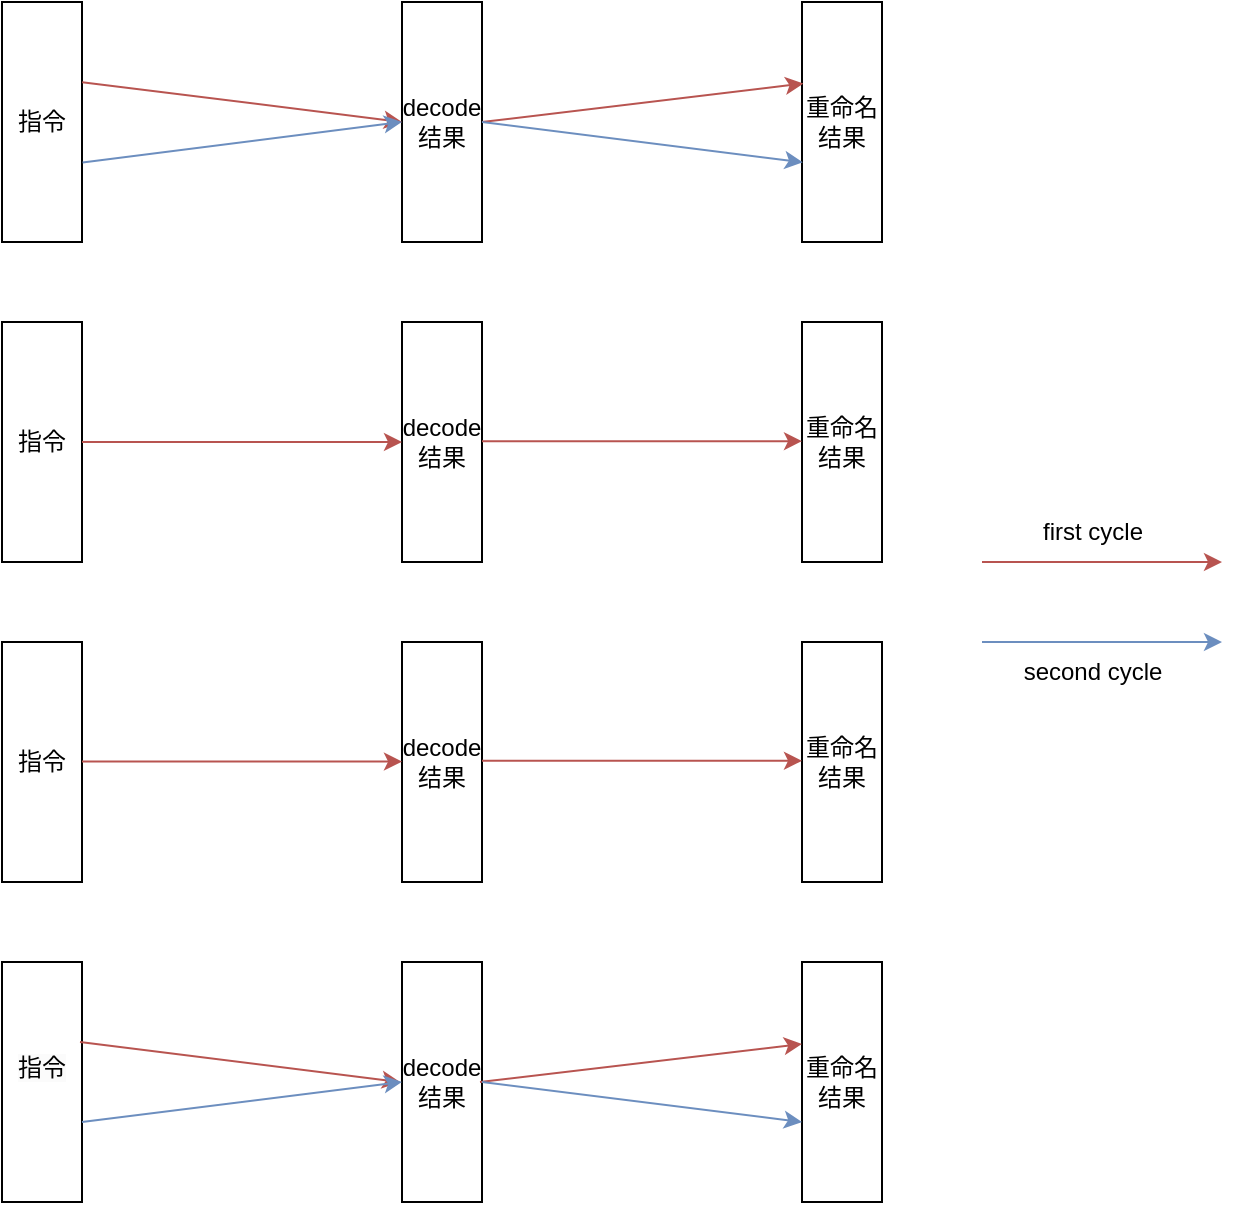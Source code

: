 <mxfile version="24.7.5">
  <diagram name="第 1 页" id="-BmZ_AtnKFOc5Iq_E0SD">
    <mxGraphModel dx="795" dy="604" grid="1" gridSize="10" guides="1" tooltips="1" connect="1" arrows="1" fold="1" page="1" pageScale="1" pageWidth="1654" pageHeight="1169" math="0" shadow="0">
      <root>
        <mxCell id="0" />
        <mxCell id="1" parent="0" />
        <mxCell id="oeJ0ezk7bfLzXtoCasIx-1" value="指令" style="rounded=0;whiteSpace=wrap;html=1;" vertex="1" parent="1">
          <mxGeometry x="230" y="130" width="40" height="120" as="geometry" />
        </mxCell>
        <mxCell id="oeJ0ezk7bfLzXtoCasIx-2" value="指令" style="rounded=0;whiteSpace=wrap;html=1;" vertex="1" parent="1">
          <mxGeometry x="230" y="290" width="40" height="120" as="geometry" />
        </mxCell>
        <mxCell id="oeJ0ezk7bfLzXtoCasIx-3" value="指令" style="rounded=0;whiteSpace=wrap;html=1;" vertex="1" parent="1">
          <mxGeometry x="230" y="450" width="40" height="120" as="geometry" />
        </mxCell>
        <mxCell id="oeJ0ezk7bfLzXtoCasIx-4" value="&#xa;&lt;span style=&quot;color: rgb(0, 0, 0); font-family: Helvetica; font-size: 12px; font-style: normal; font-variant-ligatures: normal; font-variant-caps: normal; font-weight: 400; letter-spacing: normal; orphans: 2; text-align: center; text-indent: 0px; text-transform: none; widows: 2; word-spacing: 0px; -webkit-text-stroke-width: 0px; white-space: normal; background-color: rgb(251, 251, 251); text-decoration-thickness: initial; text-decoration-style: initial; text-decoration-color: initial; display: inline !important; float: none;&quot;&gt;指令&lt;/span&gt;&#xa;&#xa;" style="rounded=0;whiteSpace=wrap;html=1;" vertex="1" parent="1">
          <mxGeometry x="230" y="610" width="40" height="120" as="geometry" />
        </mxCell>
        <mxCell id="oeJ0ezk7bfLzXtoCasIx-6" value="decode&lt;br&gt;结果" style="rounded=0;whiteSpace=wrap;html=1;" vertex="1" parent="1">
          <mxGeometry x="430" y="130" width="40" height="120" as="geometry" />
        </mxCell>
        <mxCell id="oeJ0ezk7bfLzXtoCasIx-7" value="decode&lt;br&gt;结果" style="rounded=0;whiteSpace=wrap;html=1;" vertex="1" parent="1">
          <mxGeometry x="430" y="290" width="40" height="120" as="geometry" />
        </mxCell>
        <mxCell id="oeJ0ezk7bfLzXtoCasIx-8" value="decode&lt;br&gt;结果" style="rounded=0;whiteSpace=wrap;html=1;" vertex="1" parent="1">
          <mxGeometry x="430" y="450" width="40" height="120" as="geometry" />
        </mxCell>
        <mxCell id="oeJ0ezk7bfLzXtoCasIx-9" value="decode&lt;br&gt;结果" style="rounded=0;whiteSpace=wrap;html=1;" vertex="1" parent="1">
          <mxGeometry x="430" y="610" width="40" height="120" as="geometry" />
        </mxCell>
        <mxCell id="oeJ0ezk7bfLzXtoCasIx-10" value="重命名&lt;br&gt;结果" style="rounded=0;whiteSpace=wrap;html=1;" vertex="1" parent="1">
          <mxGeometry x="630" y="130" width="40" height="120" as="geometry" />
        </mxCell>
        <mxCell id="oeJ0ezk7bfLzXtoCasIx-11" value="重命名&lt;br&gt;结果" style="rounded=0;whiteSpace=wrap;html=1;" vertex="1" parent="1">
          <mxGeometry x="630" y="290" width="40" height="120" as="geometry" />
        </mxCell>
        <mxCell id="oeJ0ezk7bfLzXtoCasIx-12" value="重命名&lt;br&gt;结果" style="rounded=0;whiteSpace=wrap;html=1;" vertex="1" parent="1">
          <mxGeometry x="630" y="450" width="40" height="120" as="geometry" />
        </mxCell>
        <mxCell id="oeJ0ezk7bfLzXtoCasIx-13" value="重命名&lt;br&gt;结果" style="rounded=0;whiteSpace=wrap;html=1;" vertex="1" parent="1">
          <mxGeometry x="630" y="610" width="40" height="120" as="geometry" />
        </mxCell>
        <mxCell id="oeJ0ezk7bfLzXtoCasIx-14" value="" style="endArrow=classic;html=1;rounded=0;exitX=1.002;exitY=0.334;exitDx=0;exitDy=0;exitPerimeter=0;entryX=0;entryY=0.5;entryDx=0;entryDy=0;fillColor=#f8cecc;strokeColor=#b85450;" edge="1" parent="1" source="oeJ0ezk7bfLzXtoCasIx-1" target="oeJ0ezk7bfLzXtoCasIx-6">
          <mxGeometry width="50" height="50" relative="1" as="geometry">
            <mxPoint x="570" y="450" as="sourcePoint" />
            <mxPoint x="620" y="400" as="targetPoint" />
          </mxGeometry>
        </mxCell>
        <mxCell id="oeJ0ezk7bfLzXtoCasIx-15" value="" style="endArrow=classic;html=1;rounded=0;exitX=1;exitY=0.5;exitDx=0;exitDy=0;entryX=0.017;entryY=0.34;entryDx=0;entryDy=0;fillColor=#f8cecc;strokeColor=#b85450;entryPerimeter=0;" edge="1" parent="1" source="oeJ0ezk7bfLzXtoCasIx-6" target="oeJ0ezk7bfLzXtoCasIx-10">
          <mxGeometry width="50" height="50" relative="1" as="geometry">
            <mxPoint x="283" y="179" as="sourcePoint" />
            <mxPoint x="440" y="200" as="targetPoint" />
          </mxGeometry>
        </mxCell>
        <mxCell id="oeJ0ezk7bfLzXtoCasIx-16" value="" style="endArrow=classic;html=1;rounded=0;exitX=1.083;exitY=0.322;exitDx=0;exitDy=0;exitPerimeter=0;entryX=0;entryY=0.5;entryDx=0;entryDy=0;fillColor=#f8cecc;strokeColor=#b85450;" edge="1" parent="1" target="oeJ0ezk7bfLzXtoCasIx-7">
          <mxGeometry width="50" height="50" relative="1" as="geometry">
            <mxPoint x="270" y="350" as="sourcePoint" />
            <mxPoint x="427" y="371" as="targetPoint" />
          </mxGeometry>
        </mxCell>
        <mxCell id="oeJ0ezk7bfLzXtoCasIx-17" value="" style="endArrow=classic;html=1;rounded=0;exitX=1.083;exitY=0.322;exitDx=0;exitDy=0;exitPerimeter=0;entryX=0;entryY=0.5;entryDx=0;entryDy=0;fillColor=#f8cecc;strokeColor=#b85450;" edge="1" parent="1">
          <mxGeometry width="50" height="50" relative="1" as="geometry">
            <mxPoint x="470" y="349.58" as="sourcePoint" />
            <mxPoint x="630" y="349.58" as="targetPoint" />
          </mxGeometry>
        </mxCell>
        <mxCell id="oeJ0ezk7bfLzXtoCasIx-18" value="" style="endArrow=classic;html=1;rounded=0;exitX=1.083;exitY=0.322;exitDx=0;exitDy=0;exitPerimeter=0;entryX=0;entryY=0.5;entryDx=0;entryDy=0;fillColor=#f8cecc;strokeColor=#b85450;" edge="1" parent="1">
          <mxGeometry width="50" height="50" relative="1" as="geometry">
            <mxPoint x="270" y="509.79" as="sourcePoint" />
            <mxPoint x="430" y="509.79" as="targetPoint" />
          </mxGeometry>
        </mxCell>
        <mxCell id="oeJ0ezk7bfLzXtoCasIx-19" value="" style="endArrow=classic;html=1;rounded=0;exitX=1.083;exitY=0.322;exitDx=0;exitDy=0;exitPerimeter=0;entryX=0;entryY=0.5;entryDx=0;entryDy=0;fillColor=#f8cecc;strokeColor=#b85450;" edge="1" parent="1">
          <mxGeometry width="50" height="50" relative="1" as="geometry">
            <mxPoint x="470" y="509.37" as="sourcePoint" />
            <mxPoint x="630" y="509.37" as="targetPoint" />
          </mxGeometry>
        </mxCell>
        <mxCell id="oeJ0ezk7bfLzXtoCasIx-20" value="" style="endArrow=classic;html=1;rounded=0;exitX=1.002;exitY=0.334;exitDx=0;exitDy=0;exitPerimeter=0;entryX=0;entryY=0.5;entryDx=0;entryDy=0;fillColor=#f8cecc;strokeColor=#b85450;" edge="1" parent="1">
          <mxGeometry width="50" height="50" relative="1" as="geometry">
            <mxPoint x="269" y="650" as="sourcePoint" />
            <mxPoint x="429" y="670" as="targetPoint" />
          </mxGeometry>
        </mxCell>
        <mxCell id="oeJ0ezk7bfLzXtoCasIx-21" value="" style="endArrow=classic;html=1;rounded=0;exitX=1;exitY=0.5;exitDx=0;exitDy=0;entryX=0.017;entryY=0.34;entryDx=0;entryDy=0;fillColor=#f8cecc;strokeColor=#b85450;entryPerimeter=0;" edge="1" parent="1">
          <mxGeometry width="50" height="50" relative="1" as="geometry">
            <mxPoint x="469" y="670" as="sourcePoint" />
            <mxPoint x="630" y="651" as="targetPoint" />
          </mxGeometry>
        </mxCell>
        <mxCell id="oeJ0ezk7bfLzXtoCasIx-22" value="" style="endArrow=classic;html=1;rounded=0;exitX=1.007;exitY=0.669;exitDx=0;exitDy=0;fillColor=#dae8fc;strokeColor=#6c8ebf;exitPerimeter=0;" edge="1" parent="1" source="oeJ0ezk7bfLzXtoCasIx-1">
          <mxGeometry width="50" height="50" relative="1" as="geometry">
            <mxPoint x="390" y="460" as="sourcePoint" />
            <mxPoint x="430" y="190" as="targetPoint" />
          </mxGeometry>
        </mxCell>
        <mxCell id="oeJ0ezk7bfLzXtoCasIx-24" value="" style="endArrow=classic;html=1;rounded=0;exitX=1;exitY=0.5;exitDx=0;exitDy=0;fillColor=#dae8fc;strokeColor=#6c8ebf;entryX=0.009;entryY=0.668;entryDx=0;entryDy=0;entryPerimeter=0;" edge="1" parent="1" source="oeJ0ezk7bfLzXtoCasIx-6" target="oeJ0ezk7bfLzXtoCasIx-10">
          <mxGeometry width="50" height="50" relative="1" as="geometry">
            <mxPoint x="280" y="230" as="sourcePoint" />
            <mxPoint x="440" y="200" as="targetPoint" />
          </mxGeometry>
        </mxCell>
        <mxCell id="oeJ0ezk7bfLzXtoCasIx-25" value="" style="endArrow=classic;html=1;rounded=0;exitX=1.007;exitY=0.669;exitDx=0;exitDy=0;fillColor=#dae8fc;strokeColor=#6c8ebf;exitPerimeter=0;" edge="1" parent="1">
          <mxGeometry width="50" height="50" relative="1" as="geometry">
            <mxPoint x="270" y="690" as="sourcePoint" />
            <mxPoint x="430" y="670" as="targetPoint" />
          </mxGeometry>
        </mxCell>
        <mxCell id="oeJ0ezk7bfLzXtoCasIx-26" value="" style="endArrow=classic;html=1;rounded=0;exitX=1;exitY=0.5;exitDx=0;exitDy=0;fillColor=#dae8fc;strokeColor=#6c8ebf;entryX=0.009;entryY=0.668;entryDx=0;entryDy=0;entryPerimeter=0;" edge="1" parent="1">
          <mxGeometry width="50" height="50" relative="1" as="geometry">
            <mxPoint x="470" y="670" as="sourcePoint" />
            <mxPoint x="630" y="690" as="targetPoint" />
          </mxGeometry>
        </mxCell>
        <mxCell id="oeJ0ezk7bfLzXtoCasIx-27" value="" style="endArrow=classic;html=1;rounded=0;fillColor=#f8cecc;strokeColor=#b85450;" edge="1" parent="1">
          <mxGeometry width="50" height="50" relative="1" as="geometry">
            <mxPoint x="720" y="410" as="sourcePoint" />
            <mxPoint x="840" y="410" as="targetPoint" />
          </mxGeometry>
        </mxCell>
        <mxCell id="oeJ0ezk7bfLzXtoCasIx-28" value="first cycle" style="text;html=1;align=center;verticalAlign=middle;resizable=0;points=[];autosize=1;strokeColor=none;fillColor=none;" vertex="1" parent="1">
          <mxGeometry x="740" y="380" width="70" height="30" as="geometry" />
        </mxCell>
        <mxCell id="oeJ0ezk7bfLzXtoCasIx-29" value="" style="endArrow=classic;html=1;rounded=0;fillColor=#dae8fc;strokeColor=#6c8ebf;" edge="1" parent="1">
          <mxGeometry width="50" height="50" relative="1" as="geometry">
            <mxPoint x="720" y="450" as="sourcePoint" />
            <mxPoint x="840" y="450" as="targetPoint" />
          </mxGeometry>
        </mxCell>
        <mxCell id="oeJ0ezk7bfLzXtoCasIx-30" value="second cycle" style="text;html=1;align=center;verticalAlign=middle;resizable=0;points=[];autosize=1;strokeColor=none;fillColor=none;" vertex="1" parent="1">
          <mxGeometry x="730" y="450" width="90" height="30" as="geometry" />
        </mxCell>
      </root>
    </mxGraphModel>
  </diagram>
</mxfile>
